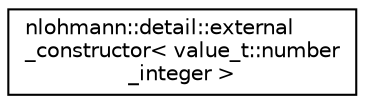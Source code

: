 digraph "Graphical Class Hierarchy"
{
 // LATEX_PDF_SIZE
  edge [fontname="Helvetica",fontsize="10",labelfontname="Helvetica",labelfontsize="10"];
  node [fontname="Helvetica",fontsize="10",shape=record];
  rankdir="LR";
  Node0 [label="nlohmann::detail::external\l_constructor\< value_t::number\l_integer \>",height=0.2,width=0.4,color="black", fillcolor="white", style="filled",URL="$dc/dd7/structnlohmann_1_1detail_1_1external__constructor_3_01value__t_1_1number__integer_01_4.html",tooltip=" "];
}
